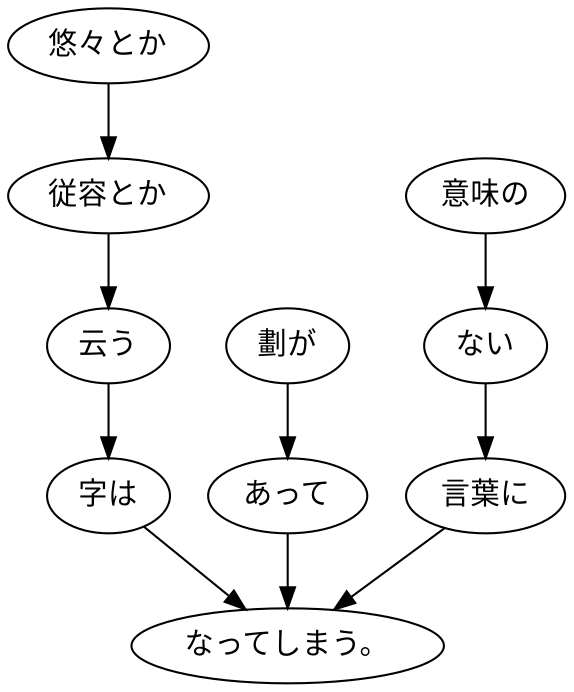 digraph graph8505 {
	node0 [label="悠々とか"];
	node1 [label="従容とか"];
	node2 [label="云う"];
	node3 [label="字は"];
	node4 [label="劃が"];
	node5 [label="あって"];
	node6 [label="意味の"];
	node7 [label="ない"];
	node8 [label="言葉に"];
	node9 [label="なってしまう。"];
	node0 -> node1;
	node1 -> node2;
	node2 -> node3;
	node3 -> node9;
	node4 -> node5;
	node5 -> node9;
	node6 -> node7;
	node7 -> node8;
	node8 -> node9;
}
